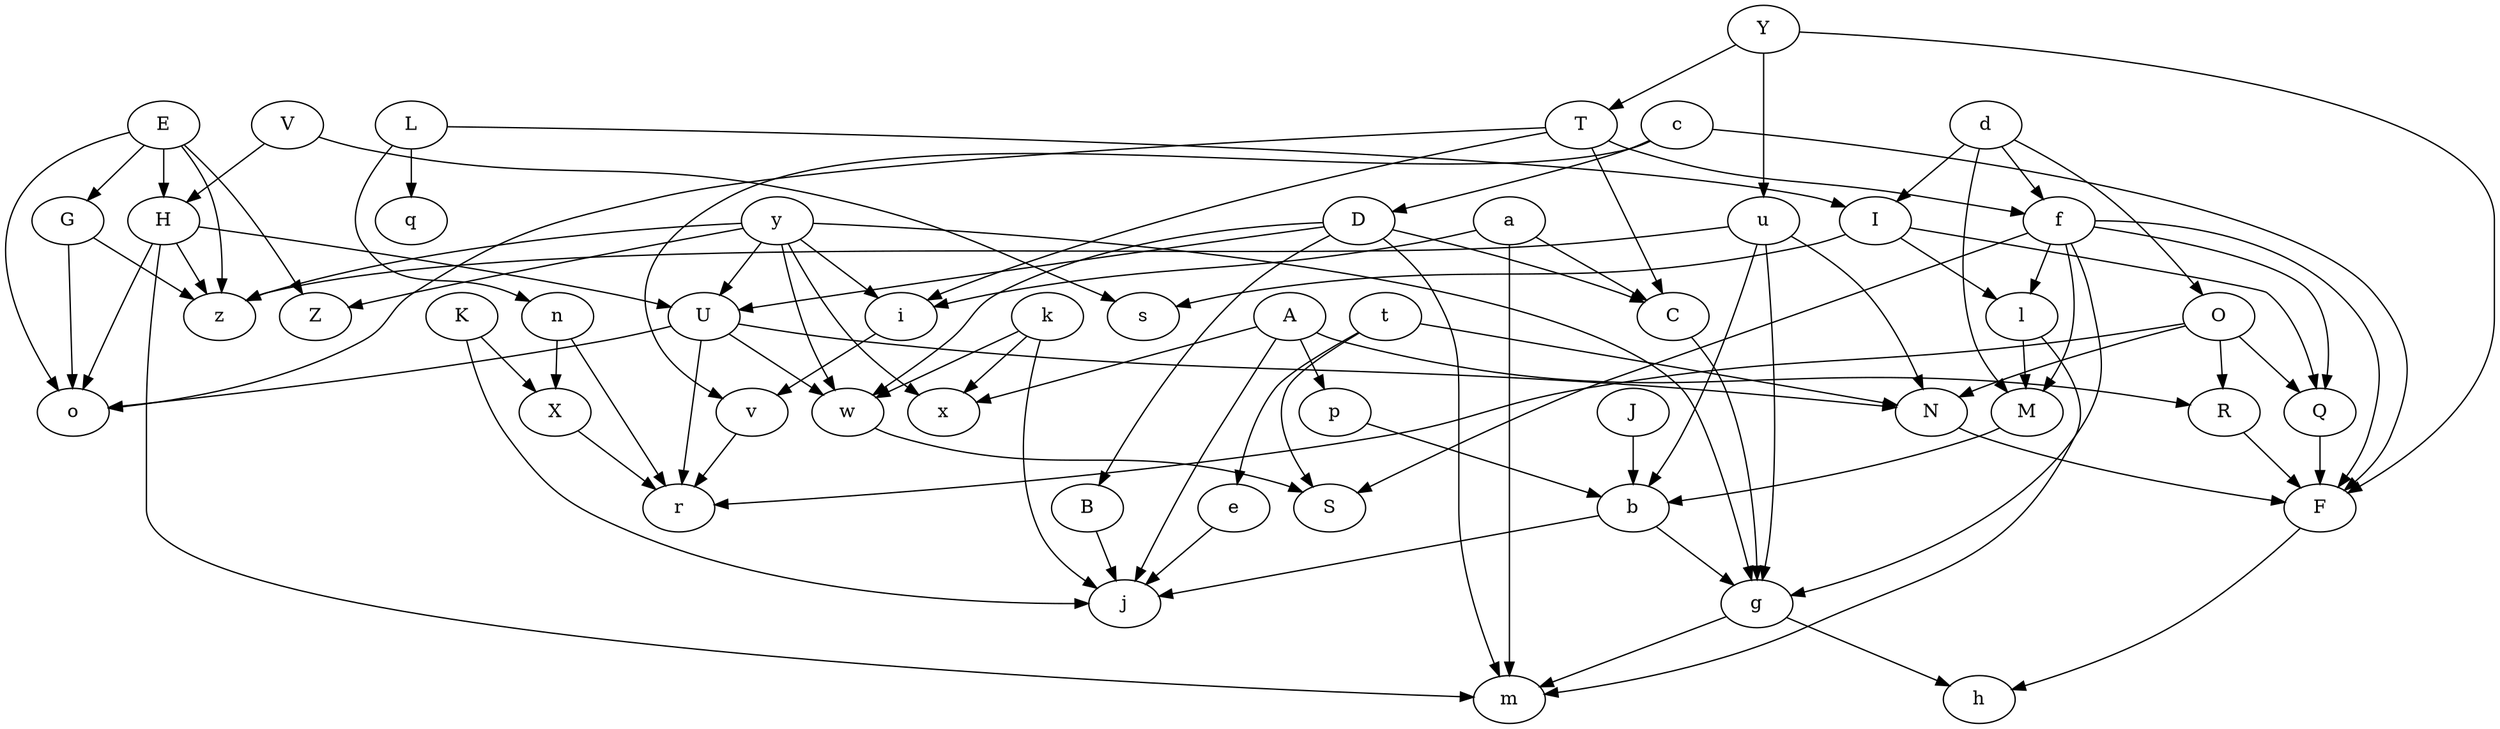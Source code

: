 digraph {
y -> z
O -> Q
c -> D
E -> z
O -> N
U -> o
L -> q
G -> z
k -> j
l -> m
C -> g
Y -> u
d -> I
T -> f
y -> x
f -> S
D -> U
H -> z
M -> b
A -> j
H -> o
y -> Z
O -> r
B -> j
D -> m
D -> w
c -> v
L -> I
A -> R
Y -> F
d -> O
T -> i
p -> b
J -> b
u -> g
E -> G
n -> r
i -> v
A -> p
L -> n
t -> N
c -> F
f -> l
I -> s
X -> r
U -> N
N -> F
f -> g
b -> g
y -> i
T -> C
V -> s
T -> o
y -> U
Y -> T
I -> Q
F -> h
l -> M
D -> B
D -> C
E -> H
u -> N
K -> X
n -> X
H -> U
v -> r
Q -> F
I -> l
H -> m
k -> w
d -> M
U -> r
u -> z
a -> m
f -> Q
O -> R
E -> Z
R -> F
e -> j
U -> w
A -> x
f -> M
y -> w
t -> S
b -> j
V -> H
g -> m
d -> f
a -> i
E -> o
u -> b
k -> x
y -> g
K -> j
a -> C
f -> F
w -> S
t -> e
g -> h
G -> o
}